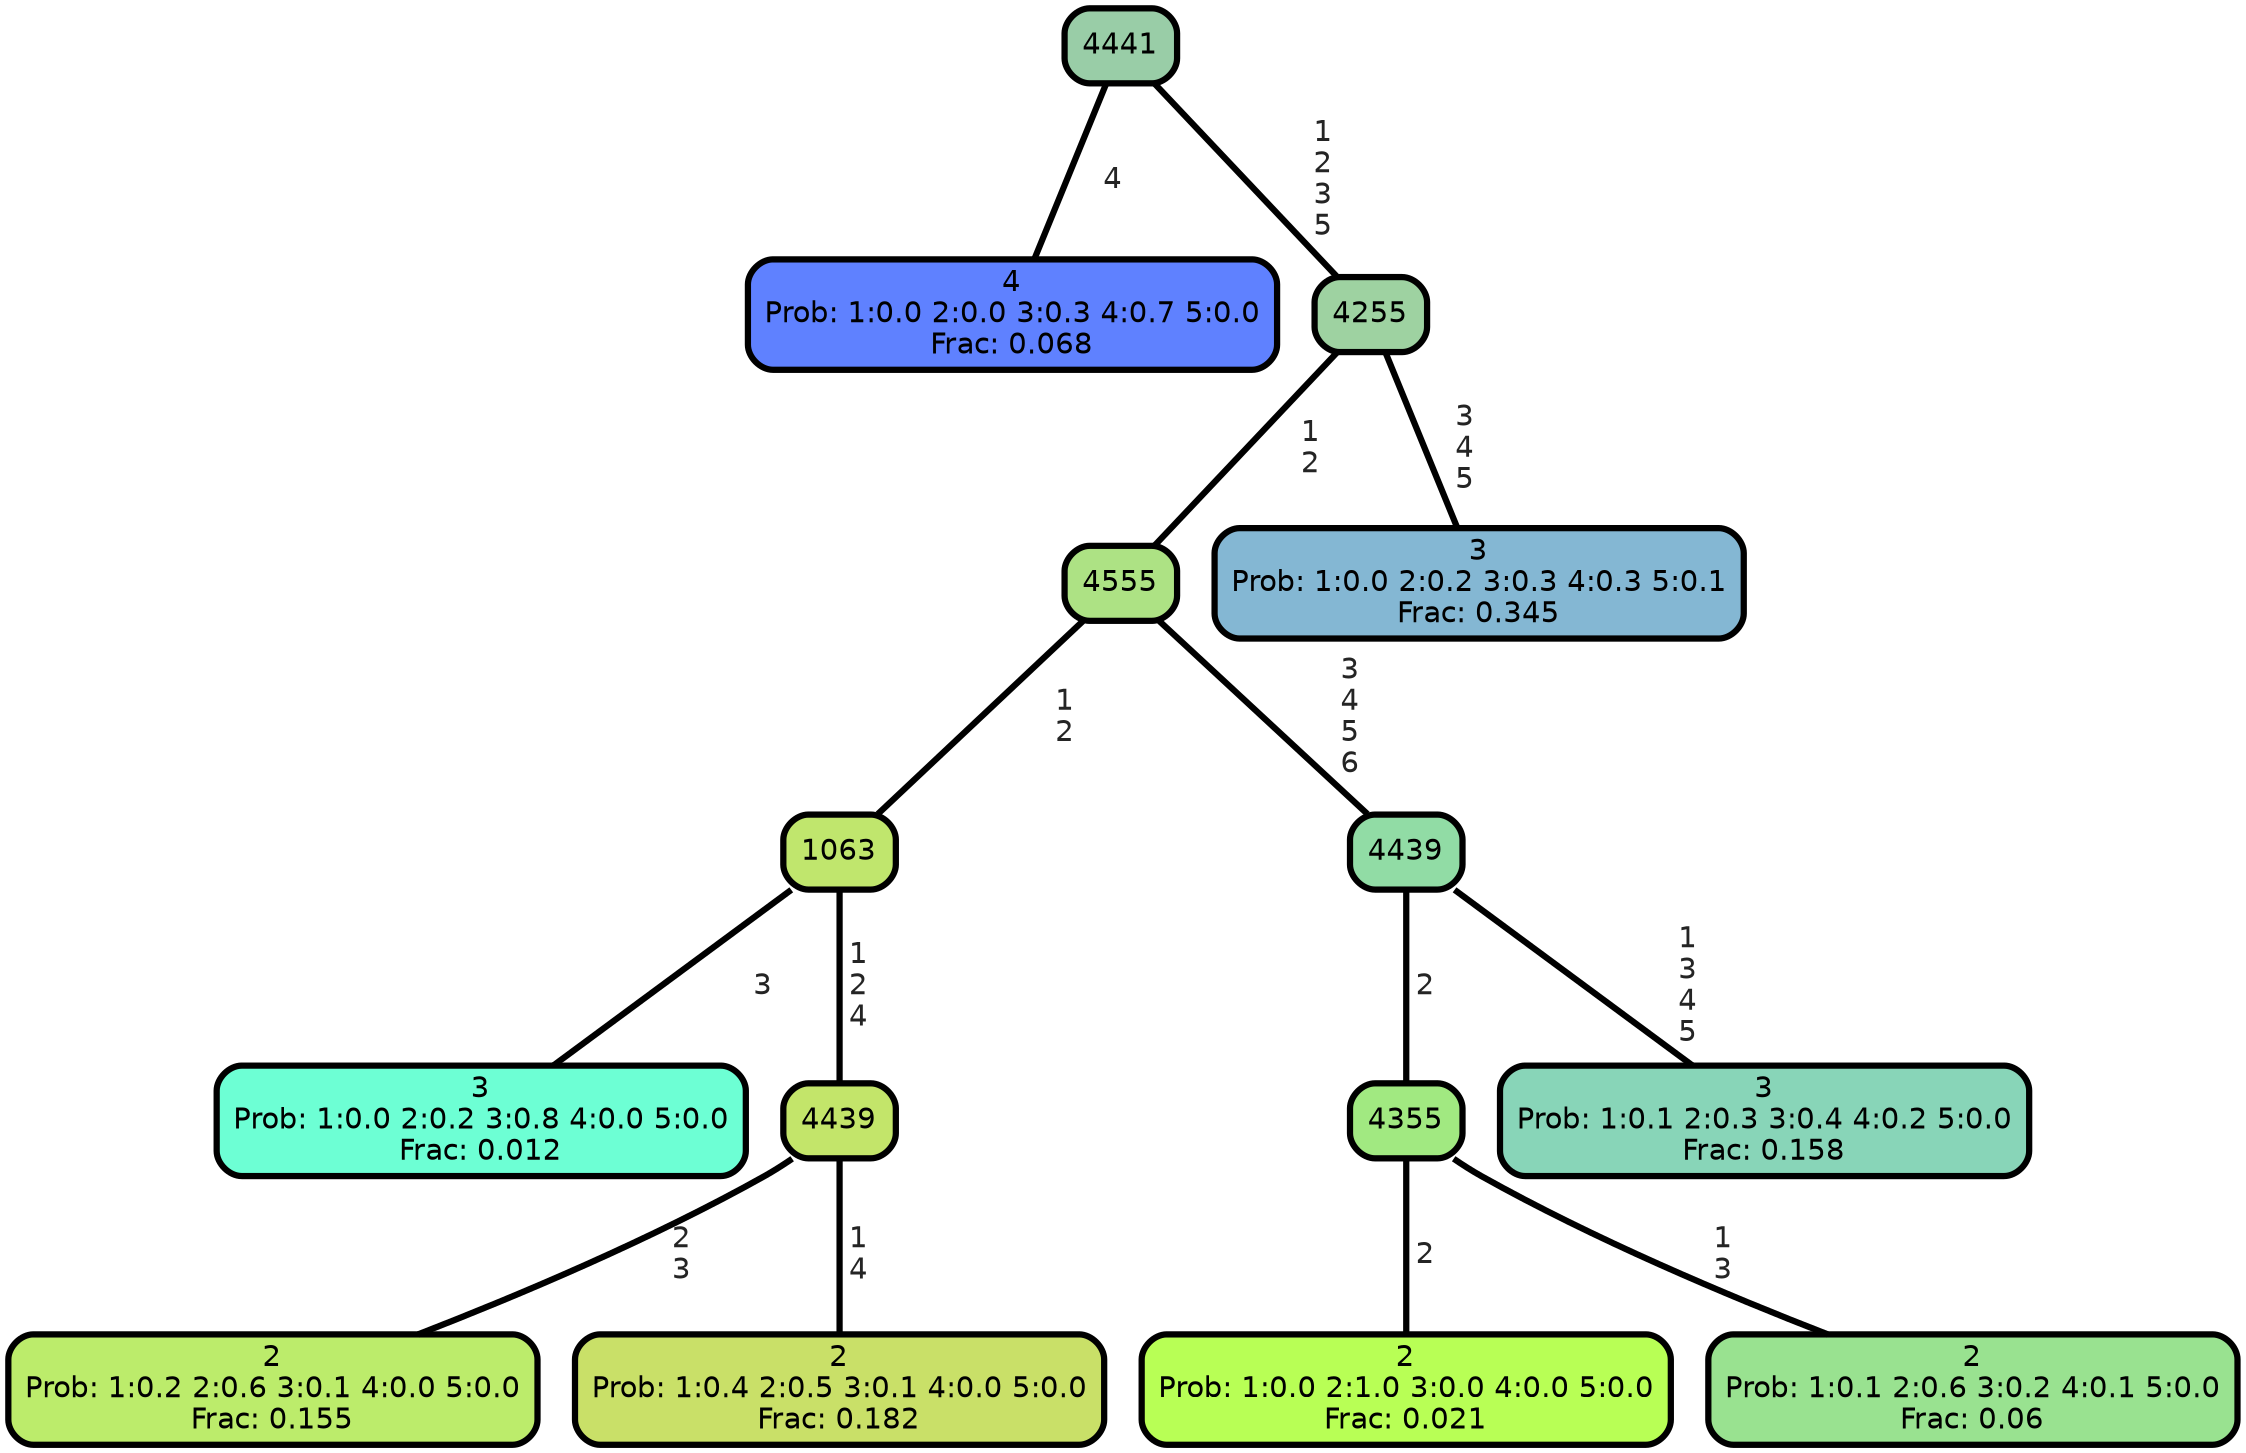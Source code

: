 graph Tree {
node [shape=box, style="filled, rounded",color="black",penwidth="3",fontcolor="black",                 fontname=helvetica] ;
graph [ranksep="0 equally", splines=straight,                 bgcolor=transparent, dpi=200] ;
edge [fontname=helvetica, fontweight=bold,fontcolor=grey14,color=black] ;
0 [label="4
Prob: 1:0.0 2:0.0 3:0.3 4:0.7 5:0.0
Frac: 0.068", fillcolor="#5f81ff"] ;
1 [label="4441", fillcolor="#99cda7"] ;
2 [label="3
Prob: 1:0.0 2:0.2 3:0.8 4:0.0 5:0.0
Frac: 0.012", fillcolor="#6dffd4"] ;
3 [label="1063", fillcolor="#c0e66d"] ;
4 [label="2
Prob: 1:0.2 2:0.6 3:0.1 4:0.0 5:0.0
Frac: 0.155", fillcolor="#bcec6b"] ;
5 [label="4439", fillcolor="#c3e56a"] ;
6 [label="2
Prob: 1:0.4 2:0.5 3:0.1 4:0.0 5:0.0
Frac: 0.182", fillcolor="#c9e068"] ;
7 [label="4555", fillcolor="#ade284"] ;
8 [label="2
Prob: 1:0.0 2:1.0 3:0.0 4:0.0 5:0.0
Frac: 0.021", fillcolor="#b8ff55"] ;
9 [label="4355", fillcolor="#a1e981"] ;
10 [label="2
Prob: 1:0.1 2:0.6 3:0.2 4:0.1 5:0.0
Frac: 0.06", fillcolor="#99e290"] ;
11 [label="4439", fillcolor="#91dca5"] ;
12 [label="3
Prob: 1:0.1 2:0.3 3:0.4 4:0.2 5:0.0
Frac: 0.158", fillcolor="#88d5b8"] ;
13 [label="4255", fillcolor="#9ed2a1"] ;
14 [label="3
Prob: 1:0.0 2:0.2 3:0.3 4:0.3 5:0.1
Frac: 0.345", fillcolor="#84b7d3"] ;
1 -- 0 [label=" 4",penwidth=3] ;
1 -- 13 [label=" 1\n 2\n 3\n 5",penwidth=3] ;
3 -- 2 [label=" 3",penwidth=3] ;
3 -- 5 [label=" 1\n 2\n 4",penwidth=3] ;
5 -- 4 [label=" 2\n 3",penwidth=3] ;
5 -- 6 [label=" 1\n 4",penwidth=3] ;
7 -- 3 [label=" 1\n 2",penwidth=3] ;
7 -- 11 [label=" 3\n 4\n 5\n 6",penwidth=3] ;
9 -- 8 [label=" 2",penwidth=3] ;
9 -- 10 [label=" 1\n 3",penwidth=3] ;
11 -- 9 [label=" 2",penwidth=3] ;
11 -- 12 [label=" 1\n 3\n 4\n 5",penwidth=3] ;
13 -- 7 [label=" 1\n 2",penwidth=3] ;
13 -- 14 [label=" 3\n 4\n 5",penwidth=3] ;
{rank = same;}}